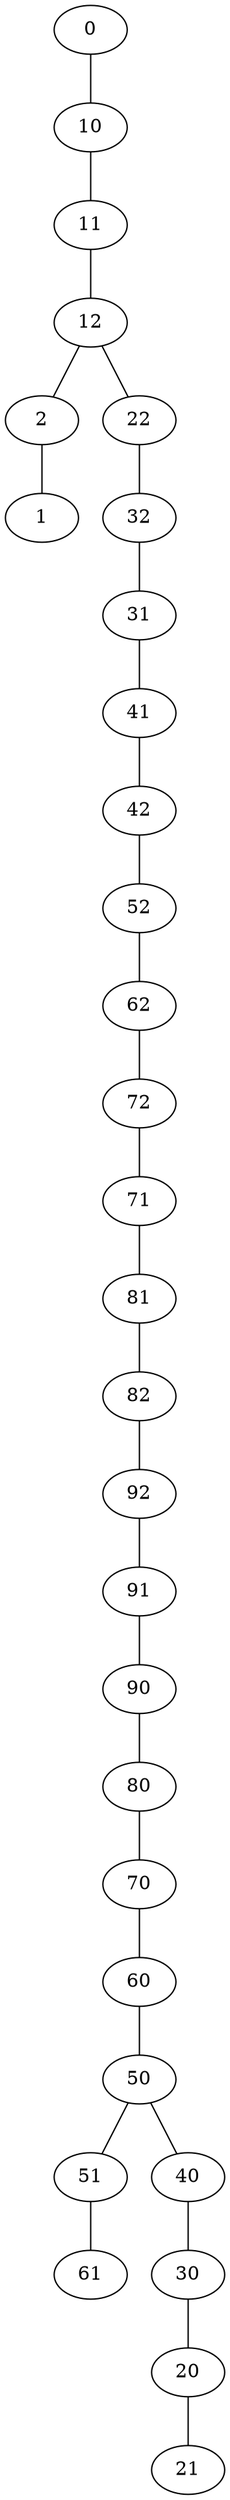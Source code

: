 graph{
51 -- 61;
72 -- 71;
20 -- 21;
60 -- 50;
70 -- 60;
12 -- 2;
91 -- 90;
0 -- 10;
2 -- 1;
71 -- 81;
82 -- 92;
42 -- 52;
11 -- 12;
52 -- 62;
50 -- 51;
30 -- 20;
40 -- 30;
90 -- 80;
41 -- 42;
32 -- 31;
50 -- 40;
31 -- 41;
92 -- 91;
22 -- 32;
62 -- 72;
10 -- 11;
12 -- 22;
80 -- 70;
81 -- 82;
}
